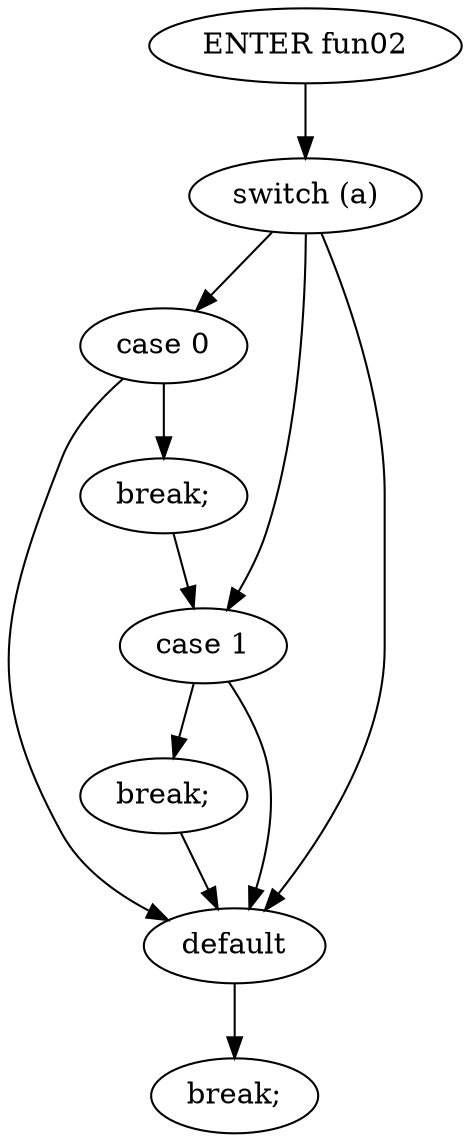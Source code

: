 digraph G {
  0 [ label="ENTER fun02" ];
  2 [ label="switch (a)" ];
  3 [ label="case 0" ];
  4 [ label="break;" ];
  5 [ label="case 1" ];
  6 [ label="break;" ];
  7 [ label="default" ];
  8 [ label="break;" ];
  0 -> 2 [ ];
  2 -> 3 [ ];
  3 -> 4 [ ];
  4 -> 5 [ ];
  2 -> 5 [ ];
  5 -> 6 [ ];
  6 -> 7 [ ];
  2 -> 7 [ ];
  7 -> 8 [ ];
  3 -> 7 [ ];
  5 -> 7 [ ];
}
